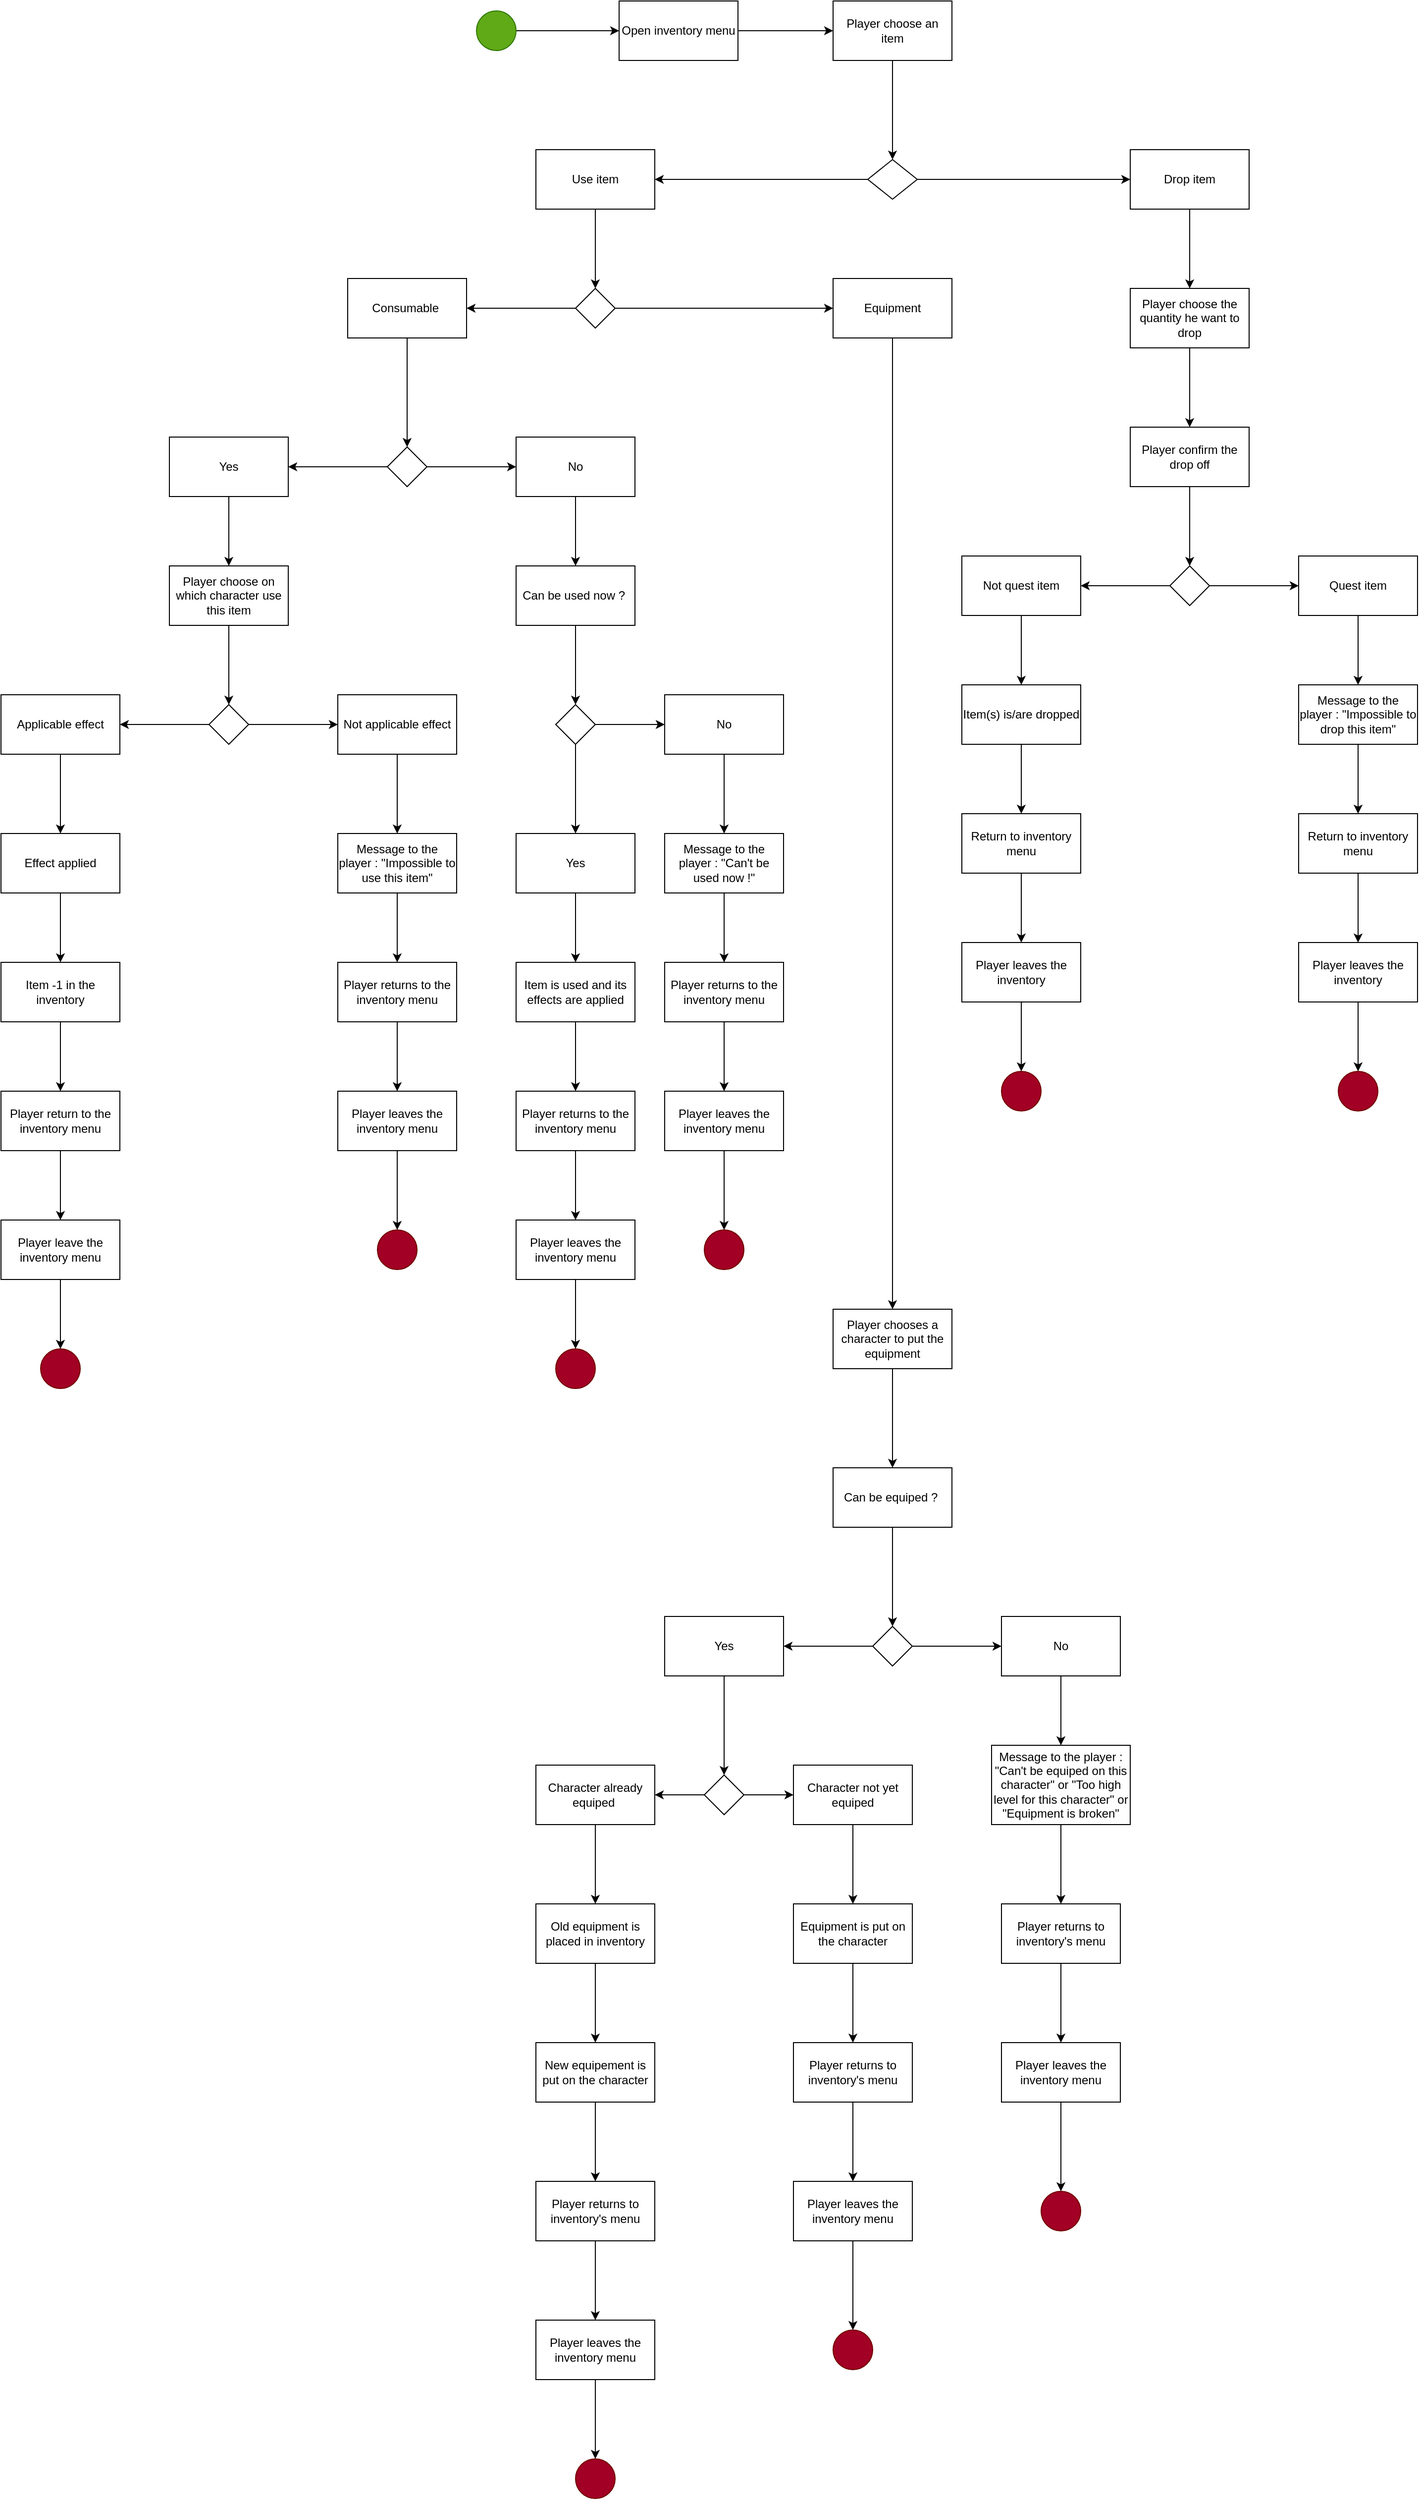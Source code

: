 <mxfile version="24.4.0" type="device">
  <diagram name="Page-1" id="Le-7hmy1Ew3NAyVbbB7i">
    <mxGraphModel dx="2467" dy="1243" grid="1" gridSize="10" guides="1" tooltips="1" connect="1" arrows="1" fold="1" page="1" pageScale="1" pageWidth="827" pageHeight="1169" background="none" math="0" shadow="0">
      <root>
        <mxCell id="0" />
        <mxCell id="1" parent="0" />
        <mxCell id="8of3jTmKd9aJBvxHWU70-2" style="edgeStyle=orthogonalEdgeStyle;rounded=0;orthogonalLoop=1;jettySize=auto;html=1;" edge="1" parent="1" source="8of3jTmKd9aJBvxHWU70-1" target="8of3jTmKd9aJBvxHWU70-3">
          <mxGeometry relative="1" as="geometry">
            <mxPoint x="310" y="70" as="targetPoint" />
          </mxGeometry>
        </mxCell>
        <mxCell id="8of3jTmKd9aJBvxHWU70-1" value="" style="ellipse;whiteSpace=wrap;html=1;aspect=fixed;fillColor=#60a917;fontColor=#ffffff;strokeColor=#2D7600;" vertex="1" parent="1">
          <mxGeometry x="150" y="50" width="40" height="40" as="geometry" />
        </mxCell>
        <mxCell id="8of3jTmKd9aJBvxHWU70-4" style="edgeStyle=orthogonalEdgeStyle;rounded=0;orthogonalLoop=1;jettySize=auto;html=1;" edge="1" parent="1" source="8of3jTmKd9aJBvxHWU70-3" target="8of3jTmKd9aJBvxHWU70-5">
          <mxGeometry relative="1" as="geometry">
            <mxPoint x="520" y="70" as="targetPoint" />
          </mxGeometry>
        </mxCell>
        <mxCell id="8of3jTmKd9aJBvxHWU70-3" value="Open inventory menu" style="rounded=0;whiteSpace=wrap;html=1;" vertex="1" parent="1">
          <mxGeometry x="294" y="40" width="120" height="60" as="geometry" />
        </mxCell>
        <mxCell id="8of3jTmKd9aJBvxHWU70-6" style="edgeStyle=orthogonalEdgeStyle;rounded=0;orthogonalLoop=1;jettySize=auto;html=1;" edge="1" parent="1" source="8of3jTmKd9aJBvxHWU70-5" target="8of3jTmKd9aJBvxHWU70-7">
          <mxGeometry relative="1" as="geometry">
            <mxPoint x="570" y="200" as="targetPoint" />
          </mxGeometry>
        </mxCell>
        <mxCell id="8of3jTmKd9aJBvxHWU70-5" value="Player choose an item" style="rounded=0;whiteSpace=wrap;html=1;" vertex="1" parent="1">
          <mxGeometry x="510" y="40" width="120" height="60" as="geometry" />
        </mxCell>
        <mxCell id="8of3jTmKd9aJBvxHWU70-8" style="edgeStyle=orthogonalEdgeStyle;rounded=0;orthogonalLoop=1;jettySize=auto;html=1;" edge="1" parent="1" source="8of3jTmKd9aJBvxHWU70-7" target="8of3jTmKd9aJBvxHWU70-9">
          <mxGeometry relative="1" as="geometry">
            <mxPoint x="460" y="220" as="targetPoint" />
          </mxGeometry>
        </mxCell>
        <mxCell id="8of3jTmKd9aJBvxHWU70-10" style="edgeStyle=orthogonalEdgeStyle;rounded=0;orthogonalLoop=1;jettySize=auto;html=1;" edge="1" parent="1" source="8of3jTmKd9aJBvxHWU70-7" target="8of3jTmKd9aJBvxHWU70-11">
          <mxGeometry relative="1" as="geometry">
            <mxPoint x="680" y="220" as="targetPoint" />
          </mxGeometry>
        </mxCell>
        <mxCell id="8of3jTmKd9aJBvxHWU70-7" value="" style="rhombus;whiteSpace=wrap;html=1;" vertex="1" parent="1">
          <mxGeometry x="545" y="200" width="50" height="40" as="geometry" />
        </mxCell>
        <mxCell id="8of3jTmKd9aJBvxHWU70-42" style="edgeStyle=orthogonalEdgeStyle;rounded=0;orthogonalLoop=1;jettySize=auto;html=1;" edge="1" parent="1" source="8of3jTmKd9aJBvxHWU70-9">
          <mxGeometry relative="1" as="geometry">
            <mxPoint x="270" y="330" as="targetPoint" />
          </mxGeometry>
        </mxCell>
        <mxCell id="8of3jTmKd9aJBvxHWU70-9" value="Use item" style="rounded=0;whiteSpace=wrap;html=1;" vertex="1" parent="1">
          <mxGeometry x="210" y="190" width="120" height="60" as="geometry" />
        </mxCell>
        <mxCell id="8of3jTmKd9aJBvxHWU70-13" style="edgeStyle=orthogonalEdgeStyle;rounded=0;orthogonalLoop=1;jettySize=auto;html=1;" edge="1" parent="1" source="8of3jTmKd9aJBvxHWU70-11" target="8of3jTmKd9aJBvxHWU70-14">
          <mxGeometry relative="1" as="geometry">
            <mxPoint x="870" y="360" as="targetPoint" />
          </mxGeometry>
        </mxCell>
        <mxCell id="8of3jTmKd9aJBvxHWU70-11" value="Drop item" style="rounded=0;whiteSpace=wrap;html=1;" vertex="1" parent="1">
          <mxGeometry x="810" y="190" width="120" height="60" as="geometry" />
        </mxCell>
        <mxCell id="8of3jTmKd9aJBvxHWU70-15" style="edgeStyle=orthogonalEdgeStyle;rounded=0;orthogonalLoop=1;jettySize=auto;html=1;" edge="1" parent="1" source="8of3jTmKd9aJBvxHWU70-14" target="8of3jTmKd9aJBvxHWU70-16">
          <mxGeometry relative="1" as="geometry">
            <mxPoint x="870" y="510" as="targetPoint" />
          </mxGeometry>
        </mxCell>
        <mxCell id="8of3jTmKd9aJBvxHWU70-14" value="Player choose the quantity he want to drop" style="rounded=0;whiteSpace=wrap;html=1;" vertex="1" parent="1">
          <mxGeometry x="810" y="330" width="120" height="60" as="geometry" />
        </mxCell>
        <mxCell id="8of3jTmKd9aJBvxHWU70-17" style="edgeStyle=orthogonalEdgeStyle;rounded=0;orthogonalLoop=1;jettySize=auto;html=1;" edge="1" parent="1" source="8of3jTmKd9aJBvxHWU70-16" target="8of3jTmKd9aJBvxHWU70-18">
          <mxGeometry relative="1" as="geometry">
            <mxPoint x="870" y="640" as="targetPoint" />
          </mxGeometry>
        </mxCell>
        <mxCell id="8of3jTmKd9aJBvxHWU70-16" value="Player confirm the drop off" style="rounded=0;whiteSpace=wrap;html=1;" vertex="1" parent="1">
          <mxGeometry x="810" y="470" width="120" height="60" as="geometry" />
        </mxCell>
        <mxCell id="8of3jTmKd9aJBvxHWU70-19" style="edgeStyle=orthogonalEdgeStyle;rounded=0;orthogonalLoop=1;jettySize=auto;html=1;" edge="1" parent="1" source="8of3jTmKd9aJBvxHWU70-18" target="8of3jTmKd9aJBvxHWU70-20">
          <mxGeometry relative="1" as="geometry">
            <mxPoint x="1040" y="630" as="targetPoint" />
          </mxGeometry>
        </mxCell>
        <mxCell id="8of3jTmKd9aJBvxHWU70-21" style="edgeStyle=orthogonalEdgeStyle;rounded=0;orthogonalLoop=1;jettySize=auto;html=1;" edge="1" parent="1" source="8of3jTmKd9aJBvxHWU70-18" target="8of3jTmKd9aJBvxHWU70-22">
          <mxGeometry relative="1" as="geometry">
            <mxPoint x="740" y="630" as="targetPoint" />
          </mxGeometry>
        </mxCell>
        <mxCell id="8of3jTmKd9aJBvxHWU70-18" value="" style="rhombus;whiteSpace=wrap;html=1;" vertex="1" parent="1">
          <mxGeometry x="850" y="610" width="40" height="40" as="geometry" />
        </mxCell>
        <mxCell id="8of3jTmKd9aJBvxHWU70-23" style="edgeStyle=orthogonalEdgeStyle;rounded=0;orthogonalLoop=1;jettySize=auto;html=1;" edge="1" parent="1" source="8of3jTmKd9aJBvxHWU70-20" target="8of3jTmKd9aJBvxHWU70-24">
          <mxGeometry relative="1" as="geometry">
            <mxPoint x="1040" y="750" as="targetPoint" />
          </mxGeometry>
        </mxCell>
        <mxCell id="8of3jTmKd9aJBvxHWU70-20" value="Quest item" style="rounded=0;whiteSpace=wrap;html=1;" vertex="1" parent="1">
          <mxGeometry x="980" y="600" width="120" height="60" as="geometry" />
        </mxCell>
        <mxCell id="8of3jTmKd9aJBvxHWU70-25" style="edgeStyle=orthogonalEdgeStyle;rounded=0;orthogonalLoop=1;jettySize=auto;html=1;" edge="1" parent="1" source="8of3jTmKd9aJBvxHWU70-22" target="8of3jTmKd9aJBvxHWU70-26">
          <mxGeometry relative="1" as="geometry">
            <mxPoint x="700" y="770" as="targetPoint" />
          </mxGeometry>
        </mxCell>
        <mxCell id="8of3jTmKd9aJBvxHWU70-22" value="Not quest item" style="rounded=0;whiteSpace=wrap;html=1;" vertex="1" parent="1">
          <mxGeometry x="640" y="600" width="120" height="60" as="geometry" />
        </mxCell>
        <mxCell id="8of3jTmKd9aJBvxHWU70-33" style="edgeStyle=orthogonalEdgeStyle;rounded=0;orthogonalLoop=1;jettySize=auto;html=1;" edge="1" parent="1" source="8of3jTmKd9aJBvxHWU70-24">
          <mxGeometry relative="1" as="geometry">
            <mxPoint x="1040" y="860" as="targetPoint" />
          </mxGeometry>
        </mxCell>
        <mxCell id="8of3jTmKd9aJBvxHWU70-24" value="Message to the player : &quot;Impossible to drop this item&quot;" style="rounded=0;whiteSpace=wrap;html=1;" vertex="1" parent="1">
          <mxGeometry x="980" y="730" width="120" height="60" as="geometry" />
        </mxCell>
        <mxCell id="8of3jTmKd9aJBvxHWU70-27" style="edgeStyle=orthogonalEdgeStyle;rounded=0;orthogonalLoop=1;jettySize=auto;html=1;" edge="1" parent="1" source="8of3jTmKd9aJBvxHWU70-26" target="8of3jTmKd9aJBvxHWU70-28">
          <mxGeometry relative="1" as="geometry">
            <mxPoint x="700" y="880" as="targetPoint" />
          </mxGeometry>
        </mxCell>
        <mxCell id="8of3jTmKd9aJBvxHWU70-26" value="Item(s) is/are dropped" style="rounded=0;whiteSpace=wrap;html=1;" vertex="1" parent="1">
          <mxGeometry x="640" y="730" width="120" height="60" as="geometry" />
        </mxCell>
        <mxCell id="8of3jTmKd9aJBvxHWU70-29" style="edgeStyle=orthogonalEdgeStyle;rounded=0;orthogonalLoop=1;jettySize=auto;html=1;" edge="1" parent="1" source="8of3jTmKd9aJBvxHWU70-28" target="8of3jTmKd9aJBvxHWU70-30">
          <mxGeometry relative="1" as="geometry">
            <mxPoint x="700" y="1000" as="targetPoint" />
          </mxGeometry>
        </mxCell>
        <mxCell id="8of3jTmKd9aJBvxHWU70-28" value="Return to inventory menu" style="rounded=0;whiteSpace=wrap;html=1;" vertex="1" parent="1">
          <mxGeometry x="640" y="860" width="120" height="60" as="geometry" />
        </mxCell>
        <mxCell id="8of3jTmKd9aJBvxHWU70-31" style="edgeStyle=orthogonalEdgeStyle;rounded=0;orthogonalLoop=1;jettySize=auto;html=1;" edge="1" parent="1" source="8of3jTmKd9aJBvxHWU70-30" target="8of3jTmKd9aJBvxHWU70-32">
          <mxGeometry relative="1" as="geometry">
            <mxPoint x="700" y="1150" as="targetPoint" />
          </mxGeometry>
        </mxCell>
        <mxCell id="8of3jTmKd9aJBvxHWU70-30" value="Player leaves the inventory" style="rounded=0;whiteSpace=wrap;html=1;" vertex="1" parent="1">
          <mxGeometry x="640" y="990" width="120" height="60" as="geometry" />
        </mxCell>
        <mxCell id="8of3jTmKd9aJBvxHWU70-32" value="" style="ellipse;whiteSpace=wrap;html=1;aspect=fixed;fillColor=#a20025;fontColor=#ffffff;strokeColor=#6F0000;" vertex="1" parent="1">
          <mxGeometry x="680" y="1120" width="40" height="40" as="geometry" />
        </mxCell>
        <mxCell id="8of3jTmKd9aJBvxHWU70-36" style="edgeStyle=orthogonalEdgeStyle;rounded=0;orthogonalLoop=1;jettySize=auto;html=1;" edge="1" parent="1" source="8of3jTmKd9aJBvxHWU70-34">
          <mxGeometry relative="1" as="geometry">
            <mxPoint x="1040" y="990" as="targetPoint" />
          </mxGeometry>
        </mxCell>
        <mxCell id="8of3jTmKd9aJBvxHWU70-34" value="Return to inventory menu" style="rounded=0;whiteSpace=wrap;html=1;" vertex="1" parent="1">
          <mxGeometry x="980" y="860" width="120" height="60" as="geometry" />
        </mxCell>
        <mxCell id="8of3jTmKd9aJBvxHWU70-38" style="edgeStyle=orthogonalEdgeStyle;rounded=0;orthogonalLoop=1;jettySize=auto;html=1;" edge="1" parent="1" source="8of3jTmKd9aJBvxHWU70-37">
          <mxGeometry relative="1" as="geometry">
            <mxPoint x="1040" y="1120" as="targetPoint" />
          </mxGeometry>
        </mxCell>
        <mxCell id="8of3jTmKd9aJBvxHWU70-37" value="Player leaves the inventory" style="rounded=0;whiteSpace=wrap;html=1;" vertex="1" parent="1">
          <mxGeometry x="980" y="990" width="120" height="60" as="geometry" />
        </mxCell>
        <mxCell id="8of3jTmKd9aJBvxHWU70-39" value="" style="ellipse;whiteSpace=wrap;html=1;aspect=fixed;fillColor=#a20025;fontColor=#ffffff;strokeColor=#6F0000;" vertex="1" parent="1">
          <mxGeometry x="1020" y="1120" width="40" height="40" as="geometry" />
        </mxCell>
        <mxCell id="8of3jTmKd9aJBvxHWU70-45" style="edgeStyle=orthogonalEdgeStyle;rounded=0;orthogonalLoop=1;jettySize=auto;html=1;" edge="1" parent="1" source="8of3jTmKd9aJBvxHWU70-44" target="8of3jTmKd9aJBvxHWU70-46">
          <mxGeometry relative="1" as="geometry">
            <mxPoint x="140" y="350" as="targetPoint" />
          </mxGeometry>
        </mxCell>
        <mxCell id="8of3jTmKd9aJBvxHWU70-47" style="edgeStyle=orthogonalEdgeStyle;rounded=0;orthogonalLoop=1;jettySize=auto;html=1;" edge="1" parent="1" source="8of3jTmKd9aJBvxHWU70-44" target="8of3jTmKd9aJBvxHWU70-48">
          <mxGeometry relative="1" as="geometry">
            <mxPoint x="430" y="350" as="targetPoint" />
          </mxGeometry>
        </mxCell>
        <mxCell id="8of3jTmKd9aJBvxHWU70-44" value="" style="rhombus;whiteSpace=wrap;html=1;" vertex="1" parent="1">
          <mxGeometry x="250" y="330" width="40" height="40" as="geometry" />
        </mxCell>
        <mxCell id="8of3jTmKd9aJBvxHWU70-49" style="edgeStyle=orthogonalEdgeStyle;rounded=0;orthogonalLoop=1;jettySize=auto;html=1;" edge="1" parent="1" source="8of3jTmKd9aJBvxHWU70-46" target="8of3jTmKd9aJBvxHWU70-50">
          <mxGeometry relative="1" as="geometry">
            <mxPoint x="80" y="490" as="targetPoint" />
          </mxGeometry>
        </mxCell>
        <mxCell id="8of3jTmKd9aJBvxHWU70-46" value="Consumable&amp;nbsp;" style="rounded=0;whiteSpace=wrap;html=1;" vertex="1" parent="1">
          <mxGeometry x="20" y="320" width="120" height="60" as="geometry" />
        </mxCell>
        <mxCell id="8of3jTmKd9aJBvxHWU70-111" style="edgeStyle=orthogonalEdgeStyle;rounded=0;orthogonalLoop=1;jettySize=auto;html=1;" edge="1" parent="1" source="8of3jTmKd9aJBvxHWU70-48" target="8of3jTmKd9aJBvxHWU70-113">
          <mxGeometry relative="1" as="geometry">
            <mxPoint x="570" y="1380" as="targetPoint" />
          </mxGeometry>
        </mxCell>
        <mxCell id="8of3jTmKd9aJBvxHWU70-48" value="Equipment" style="rounded=0;whiteSpace=wrap;html=1;" vertex="1" parent="1">
          <mxGeometry x="510" y="320" width="120" height="60" as="geometry" />
        </mxCell>
        <mxCell id="8of3jTmKd9aJBvxHWU70-51" style="edgeStyle=orthogonalEdgeStyle;rounded=0;orthogonalLoop=1;jettySize=auto;html=1;" edge="1" parent="1" source="8of3jTmKd9aJBvxHWU70-50" target="8of3jTmKd9aJBvxHWU70-52">
          <mxGeometry relative="1" as="geometry">
            <mxPoint x="-60" y="510" as="targetPoint" />
          </mxGeometry>
        </mxCell>
        <mxCell id="8of3jTmKd9aJBvxHWU70-53" style="edgeStyle=orthogonalEdgeStyle;rounded=0;orthogonalLoop=1;jettySize=auto;html=1;" edge="1" parent="1" source="8of3jTmKd9aJBvxHWU70-50" target="8of3jTmKd9aJBvxHWU70-54">
          <mxGeometry relative="1" as="geometry">
            <mxPoint x="220" y="510" as="targetPoint" />
          </mxGeometry>
        </mxCell>
        <mxCell id="8of3jTmKd9aJBvxHWU70-50" value="" style="rhombus;whiteSpace=wrap;html=1;" vertex="1" parent="1">
          <mxGeometry x="60" y="490" width="40" height="40" as="geometry" />
        </mxCell>
        <mxCell id="8of3jTmKd9aJBvxHWU70-55" style="edgeStyle=orthogonalEdgeStyle;rounded=0;orthogonalLoop=1;jettySize=auto;html=1;" edge="1" parent="1" source="8of3jTmKd9aJBvxHWU70-52" target="8of3jTmKd9aJBvxHWU70-56">
          <mxGeometry relative="1" as="geometry">
            <mxPoint x="-100" y="630" as="targetPoint" />
          </mxGeometry>
        </mxCell>
        <mxCell id="8of3jTmKd9aJBvxHWU70-52" value="Yes" style="rounded=0;whiteSpace=wrap;html=1;" vertex="1" parent="1">
          <mxGeometry x="-160" y="480" width="120" height="60" as="geometry" />
        </mxCell>
        <mxCell id="8of3jTmKd9aJBvxHWU70-83" style="edgeStyle=orthogonalEdgeStyle;rounded=0;orthogonalLoop=1;jettySize=auto;html=1;entryX=0.5;entryY=0;entryDx=0;entryDy=0;" edge="1" parent="1" source="8of3jTmKd9aJBvxHWU70-54" target="8of3jTmKd9aJBvxHWU70-88">
          <mxGeometry relative="1" as="geometry">
            <mxPoint x="250" y="610" as="targetPoint" />
          </mxGeometry>
        </mxCell>
        <mxCell id="8of3jTmKd9aJBvxHWU70-54" value="No" style="rounded=0;whiteSpace=wrap;html=1;" vertex="1" parent="1">
          <mxGeometry x="190" y="480" width="120" height="60" as="geometry" />
        </mxCell>
        <mxCell id="8of3jTmKd9aJBvxHWU70-57" style="edgeStyle=orthogonalEdgeStyle;rounded=0;orthogonalLoop=1;jettySize=auto;html=1;" edge="1" parent="1" source="8of3jTmKd9aJBvxHWU70-56" target="8of3jTmKd9aJBvxHWU70-58">
          <mxGeometry relative="1" as="geometry">
            <mxPoint x="-100" y="750" as="targetPoint" />
          </mxGeometry>
        </mxCell>
        <mxCell id="8of3jTmKd9aJBvxHWU70-56" value="Player choose on which character use this item" style="rounded=0;whiteSpace=wrap;html=1;" vertex="1" parent="1">
          <mxGeometry x="-160" y="610" width="120" height="60" as="geometry" />
        </mxCell>
        <mxCell id="8of3jTmKd9aJBvxHWU70-59" style="edgeStyle=orthogonalEdgeStyle;rounded=0;orthogonalLoop=1;jettySize=auto;html=1;" edge="1" parent="1" source="8of3jTmKd9aJBvxHWU70-58" target="8of3jTmKd9aJBvxHWU70-60">
          <mxGeometry relative="1" as="geometry">
            <mxPoint x="-200" y="770" as="targetPoint" />
          </mxGeometry>
        </mxCell>
        <mxCell id="8of3jTmKd9aJBvxHWU70-61" style="edgeStyle=orthogonalEdgeStyle;rounded=0;orthogonalLoop=1;jettySize=auto;html=1;" edge="1" parent="1" source="8of3jTmKd9aJBvxHWU70-58" target="8of3jTmKd9aJBvxHWU70-62">
          <mxGeometry relative="1" as="geometry">
            <mxPoint x="30" y="770" as="targetPoint" />
          </mxGeometry>
        </mxCell>
        <mxCell id="8of3jTmKd9aJBvxHWU70-58" value="" style="rhombus;whiteSpace=wrap;html=1;" vertex="1" parent="1">
          <mxGeometry x="-120" y="750" width="40" height="40" as="geometry" />
        </mxCell>
        <mxCell id="8of3jTmKd9aJBvxHWU70-63" style="edgeStyle=orthogonalEdgeStyle;rounded=0;orthogonalLoop=1;jettySize=auto;html=1;" edge="1" parent="1" source="8of3jTmKd9aJBvxHWU70-60" target="8of3jTmKd9aJBvxHWU70-64">
          <mxGeometry relative="1" as="geometry">
            <mxPoint x="-270" y="910" as="targetPoint" />
          </mxGeometry>
        </mxCell>
        <mxCell id="8of3jTmKd9aJBvxHWU70-60" value="Applicable effect" style="rounded=0;whiteSpace=wrap;html=1;" vertex="1" parent="1">
          <mxGeometry x="-330" y="740" width="120" height="60" as="geometry" />
        </mxCell>
        <mxCell id="8of3jTmKd9aJBvxHWU70-73" style="edgeStyle=orthogonalEdgeStyle;rounded=0;orthogonalLoop=1;jettySize=auto;html=1;" edge="1" parent="1" source="8of3jTmKd9aJBvxHWU70-62" target="8of3jTmKd9aJBvxHWU70-74">
          <mxGeometry relative="1" as="geometry">
            <mxPoint x="70" y="900" as="targetPoint" />
          </mxGeometry>
        </mxCell>
        <mxCell id="8of3jTmKd9aJBvxHWU70-62" value="Not applicable effect" style="rounded=0;whiteSpace=wrap;html=1;" vertex="1" parent="1">
          <mxGeometry x="10" y="740" width="120" height="60" as="geometry" />
        </mxCell>
        <mxCell id="8of3jTmKd9aJBvxHWU70-65" style="edgeStyle=orthogonalEdgeStyle;rounded=0;orthogonalLoop=1;jettySize=auto;html=1;" edge="1" parent="1" source="8of3jTmKd9aJBvxHWU70-64" target="8of3jTmKd9aJBvxHWU70-66">
          <mxGeometry relative="1" as="geometry">
            <mxPoint x="-270" y="1040" as="targetPoint" />
          </mxGeometry>
        </mxCell>
        <mxCell id="8of3jTmKd9aJBvxHWU70-64" value="Effect applied" style="rounded=0;whiteSpace=wrap;html=1;" vertex="1" parent="1">
          <mxGeometry x="-330" y="880" width="120" height="60" as="geometry" />
        </mxCell>
        <mxCell id="8of3jTmKd9aJBvxHWU70-67" style="edgeStyle=orthogonalEdgeStyle;rounded=0;orthogonalLoop=1;jettySize=auto;html=1;" edge="1" parent="1" source="8of3jTmKd9aJBvxHWU70-66" target="8of3jTmKd9aJBvxHWU70-68">
          <mxGeometry relative="1" as="geometry">
            <mxPoint x="-270" y="1170" as="targetPoint" />
          </mxGeometry>
        </mxCell>
        <mxCell id="8of3jTmKd9aJBvxHWU70-66" value="Item -1 in the inventory" style="rounded=0;whiteSpace=wrap;html=1;" vertex="1" parent="1">
          <mxGeometry x="-330" y="1010" width="120" height="60" as="geometry" />
        </mxCell>
        <mxCell id="8of3jTmKd9aJBvxHWU70-69" style="edgeStyle=orthogonalEdgeStyle;rounded=0;orthogonalLoop=1;jettySize=auto;html=1;" edge="1" parent="1" source="8of3jTmKd9aJBvxHWU70-68" target="8of3jTmKd9aJBvxHWU70-70">
          <mxGeometry relative="1" as="geometry">
            <mxPoint x="-270" y="1290" as="targetPoint" />
          </mxGeometry>
        </mxCell>
        <mxCell id="8of3jTmKd9aJBvxHWU70-68" value="Player return to the inventory menu" style="rounded=0;whiteSpace=wrap;html=1;" vertex="1" parent="1">
          <mxGeometry x="-330" y="1140" width="120" height="60" as="geometry" />
        </mxCell>
        <mxCell id="8of3jTmKd9aJBvxHWU70-71" style="edgeStyle=orthogonalEdgeStyle;rounded=0;orthogonalLoop=1;jettySize=auto;html=1;" edge="1" parent="1" source="8of3jTmKd9aJBvxHWU70-70" target="8of3jTmKd9aJBvxHWU70-72">
          <mxGeometry relative="1" as="geometry">
            <mxPoint x="-270" y="1420" as="targetPoint" />
          </mxGeometry>
        </mxCell>
        <mxCell id="8of3jTmKd9aJBvxHWU70-70" value="Player leave the inventory menu" style="rounded=0;whiteSpace=wrap;html=1;" vertex="1" parent="1">
          <mxGeometry x="-330" y="1270" width="120" height="60" as="geometry" />
        </mxCell>
        <mxCell id="8of3jTmKd9aJBvxHWU70-72" value="" style="ellipse;whiteSpace=wrap;html=1;aspect=fixed;fillColor=#a20025;fontColor=#ffffff;strokeColor=#6F0000;" vertex="1" parent="1">
          <mxGeometry x="-290" y="1400" width="40" height="40" as="geometry" />
        </mxCell>
        <mxCell id="8of3jTmKd9aJBvxHWU70-75" style="edgeStyle=orthogonalEdgeStyle;rounded=0;orthogonalLoop=1;jettySize=auto;html=1;" edge="1" parent="1" source="8of3jTmKd9aJBvxHWU70-74" target="8of3jTmKd9aJBvxHWU70-76">
          <mxGeometry relative="1" as="geometry">
            <mxPoint x="70" y="1050" as="targetPoint" />
          </mxGeometry>
        </mxCell>
        <mxCell id="8of3jTmKd9aJBvxHWU70-74" value="Message to the player : &quot;Impossible to use this item&quot;" style="rounded=0;whiteSpace=wrap;html=1;" vertex="1" parent="1">
          <mxGeometry x="10" y="880" width="120" height="60" as="geometry" />
        </mxCell>
        <mxCell id="8of3jTmKd9aJBvxHWU70-77" style="edgeStyle=orthogonalEdgeStyle;rounded=0;orthogonalLoop=1;jettySize=auto;html=1;" edge="1" parent="1" source="8of3jTmKd9aJBvxHWU70-76">
          <mxGeometry relative="1" as="geometry">
            <mxPoint x="70" y="1140" as="targetPoint" />
          </mxGeometry>
        </mxCell>
        <mxCell id="8of3jTmKd9aJBvxHWU70-76" value="Player returns to the inventory menu" style="rounded=0;whiteSpace=wrap;html=1;" vertex="1" parent="1">
          <mxGeometry x="10" y="1010" width="120" height="60" as="geometry" />
        </mxCell>
        <mxCell id="8of3jTmKd9aJBvxHWU70-81" style="edgeStyle=orthogonalEdgeStyle;rounded=0;orthogonalLoop=1;jettySize=auto;html=1;" edge="1" parent="1" source="8of3jTmKd9aJBvxHWU70-80" target="8of3jTmKd9aJBvxHWU70-82">
          <mxGeometry relative="1" as="geometry">
            <mxPoint x="70" y="1410" as="targetPoint" />
          </mxGeometry>
        </mxCell>
        <mxCell id="8of3jTmKd9aJBvxHWU70-80" value="Player leaves the inventory menu" style="rounded=0;whiteSpace=wrap;html=1;" vertex="1" parent="1">
          <mxGeometry x="10" y="1140" width="120" height="60" as="geometry" />
        </mxCell>
        <mxCell id="8of3jTmKd9aJBvxHWU70-82" value="" style="ellipse;whiteSpace=wrap;html=1;aspect=fixed;fillColor=#a20025;fontColor=#ffffff;strokeColor=#6F0000;" vertex="1" parent="1">
          <mxGeometry x="50" y="1280" width="40" height="40" as="geometry" />
        </mxCell>
        <mxCell id="8of3jTmKd9aJBvxHWU70-89" style="edgeStyle=orthogonalEdgeStyle;rounded=0;orthogonalLoop=1;jettySize=auto;html=1;" edge="1" parent="1" source="8of3jTmKd9aJBvxHWU70-88" target="8of3jTmKd9aJBvxHWU70-90">
          <mxGeometry relative="1" as="geometry">
            <mxPoint x="250" y="760" as="targetPoint" />
          </mxGeometry>
        </mxCell>
        <mxCell id="8of3jTmKd9aJBvxHWU70-88" value="Can be used now ?&amp;nbsp;" style="rounded=0;whiteSpace=wrap;html=1;" vertex="1" parent="1">
          <mxGeometry x="190" y="610" width="120" height="60" as="geometry" />
        </mxCell>
        <mxCell id="8of3jTmKd9aJBvxHWU70-91" style="edgeStyle=orthogonalEdgeStyle;rounded=0;orthogonalLoop=1;jettySize=auto;html=1;" edge="1" parent="1" source="8of3jTmKd9aJBvxHWU70-90" target="8of3jTmKd9aJBvxHWU70-92">
          <mxGeometry relative="1" as="geometry">
            <mxPoint x="250" y="880" as="targetPoint" />
          </mxGeometry>
        </mxCell>
        <mxCell id="8of3jTmKd9aJBvxHWU70-93" style="edgeStyle=orthogonalEdgeStyle;rounded=0;orthogonalLoop=1;jettySize=auto;html=1;" edge="1" parent="1" source="8of3jTmKd9aJBvxHWU70-90" target="8of3jTmKd9aJBvxHWU70-94">
          <mxGeometry relative="1" as="geometry">
            <mxPoint x="350" y="770" as="targetPoint" />
          </mxGeometry>
        </mxCell>
        <mxCell id="8of3jTmKd9aJBvxHWU70-90" value="" style="rhombus;whiteSpace=wrap;html=1;" vertex="1" parent="1">
          <mxGeometry x="230" y="750" width="40" height="40" as="geometry" />
        </mxCell>
        <mxCell id="8of3jTmKd9aJBvxHWU70-97" style="edgeStyle=orthogonalEdgeStyle;rounded=0;orthogonalLoop=1;jettySize=auto;html=1;" edge="1" parent="1" source="8of3jTmKd9aJBvxHWU70-92" target="8of3jTmKd9aJBvxHWU70-98">
          <mxGeometry relative="1" as="geometry">
            <mxPoint x="250" y="1030" as="targetPoint" />
          </mxGeometry>
        </mxCell>
        <mxCell id="8of3jTmKd9aJBvxHWU70-92" value="Yes" style="rounded=0;whiteSpace=wrap;html=1;" vertex="1" parent="1">
          <mxGeometry x="190" y="880" width="120" height="60" as="geometry" />
        </mxCell>
        <mxCell id="8of3jTmKd9aJBvxHWU70-95" style="edgeStyle=orthogonalEdgeStyle;rounded=0;orthogonalLoop=1;jettySize=auto;html=1;" edge="1" parent="1" source="8of3jTmKd9aJBvxHWU70-94" target="8of3jTmKd9aJBvxHWU70-96">
          <mxGeometry relative="1" as="geometry">
            <mxPoint x="400" y="880" as="targetPoint" />
          </mxGeometry>
        </mxCell>
        <mxCell id="8of3jTmKd9aJBvxHWU70-94" value="No" style="rounded=0;whiteSpace=wrap;html=1;" vertex="1" parent="1">
          <mxGeometry x="340" y="740" width="120" height="60" as="geometry" />
        </mxCell>
        <mxCell id="8of3jTmKd9aJBvxHWU70-101" style="edgeStyle=orthogonalEdgeStyle;rounded=0;orthogonalLoop=1;jettySize=auto;html=1;" edge="1" parent="1" source="8of3jTmKd9aJBvxHWU70-96" target="8of3jTmKd9aJBvxHWU70-102">
          <mxGeometry relative="1" as="geometry">
            <mxPoint x="400" y="1020" as="targetPoint" />
          </mxGeometry>
        </mxCell>
        <mxCell id="8of3jTmKd9aJBvxHWU70-96" value="Message to the player : &quot;Can&#39;t be used now !&quot;" style="rounded=0;whiteSpace=wrap;html=1;" vertex="1" parent="1">
          <mxGeometry x="340" y="880" width="120" height="60" as="geometry" />
        </mxCell>
        <mxCell id="8of3jTmKd9aJBvxHWU70-99" style="edgeStyle=orthogonalEdgeStyle;rounded=0;orthogonalLoop=1;jettySize=auto;html=1;" edge="1" parent="1" source="8of3jTmKd9aJBvxHWU70-98" target="8of3jTmKd9aJBvxHWU70-100">
          <mxGeometry relative="1" as="geometry">
            <mxPoint x="250" y="1160" as="targetPoint" />
          </mxGeometry>
        </mxCell>
        <mxCell id="8of3jTmKd9aJBvxHWU70-98" value="Item is used and its effects are applied" style="rounded=0;whiteSpace=wrap;html=1;" vertex="1" parent="1">
          <mxGeometry x="190" y="1010" width="120" height="60" as="geometry" />
        </mxCell>
        <mxCell id="8of3jTmKd9aJBvxHWU70-105" style="edgeStyle=orthogonalEdgeStyle;rounded=0;orthogonalLoop=1;jettySize=auto;html=1;" edge="1" parent="1" source="8of3jTmKd9aJBvxHWU70-100" target="8of3jTmKd9aJBvxHWU70-106">
          <mxGeometry relative="1" as="geometry">
            <mxPoint x="250" y="1300" as="targetPoint" />
          </mxGeometry>
        </mxCell>
        <mxCell id="8of3jTmKd9aJBvxHWU70-100" value="Player returns to the inventory menu" style="rounded=0;whiteSpace=wrap;html=1;" vertex="1" parent="1">
          <mxGeometry x="190" y="1140" width="120" height="60" as="geometry" />
        </mxCell>
        <mxCell id="8of3jTmKd9aJBvxHWU70-103" style="edgeStyle=orthogonalEdgeStyle;rounded=0;orthogonalLoop=1;jettySize=auto;html=1;" edge="1" parent="1" source="8of3jTmKd9aJBvxHWU70-102" target="8of3jTmKd9aJBvxHWU70-104">
          <mxGeometry relative="1" as="geometry">
            <mxPoint x="400" y="1160" as="targetPoint" />
          </mxGeometry>
        </mxCell>
        <mxCell id="8of3jTmKd9aJBvxHWU70-102" value="Player returns to the inventory menu" style="rounded=0;whiteSpace=wrap;html=1;" vertex="1" parent="1">
          <mxGeometry x="340" y="1010" width="120" height="60" as="geometry" />
        </mxCell>
        <mxCell id="8of3jTmKd9aJBvxHWU70-107" style="edgeStyle=orthogonalEdgeStyle;rounded=0;orthogonalLoop=1;jettySize=auto;html=1;" edge="1" parent="1" source="8of3jTmKd9aJBvxHWU70-104" target="8of3jTmKd9aJBvxHWU70-108">
          <mxGeometry relative="1" as="geometry">
            <mxPoint x="400" y="1310" as="targetPoint" />
          </mxGeometry>
        </mxCell>
        <mxCell id="8of3jTmKd9aJBvxHWU70-104" value="Player leaves the inventory menu" style="rounded=0;whiteSpace=wrap;html=1;" vertex="1" parent="1">
          <mxGeometry x="340" y="1140" width="120" height="60" as="geometry" />
        </mxCell>
        <mxCell id="8of3jTmKd9aJBvxHWU70-109" style="edgeStyle=orthogonalEdgeStyle;rounded=0;orthogonalLoop=1;jettySize=auto;html=1;" edge="1" parent="1" source="8of3jTmKd9aJBvxHWU70-106" target="8of3jTmKd9aJBvxHWU70-110">
          <mxGeometry relative="1" as="geometry">
            <mxPoint x="250" y="1400" as="targetPoint" />
          </mxGeometry>
        </mxCell>
        <mxCell id="8of3jTmKd9aJBvxHWU70-106" value="Player leaves the inventory menu" style="rounded=0;whiteSpace=wrap;html=1;" vertex="1" parent="1">
          <mxGeometry x="190" y="1270" width="120" height="60" as="geometry" />
        </mxCell>
        <mxCell id="8of3jTmKd9aJBvxHWU70-108" value="" style="ellipse;whiteSpace=wrap;html=1;aspect=fixed;fillColor=#a20025;fontColor=#ffffff;strokeColor=#6F0000;" vertex="1" parent="1">
          <mxGeometry x="380" y="1280" width="40" height="40" as="geometry" />
        </mxCell>
        <mxCell id="8of3jTmKd9aJBvxHWU70-110" value="" style="ellipse;whiteSpace=wrap;html=1;aspect=fixed;fillColor=#a20025;fontColor=#ffffff;strokeColor=#6F0000;" vertex="1" parent="1">
          <mxGeometry x="230" y="1400" width="40" height="40" as="geometry" />
        </mxCell>
        <mxCell id="8of3jTmKd9aJBvxHWU70-114" style="edgeStyle=orthogonalEdgeStyle;rounded=0;orthogonalLoop=1;jettySize=auto;html=1;" edge="1" parent="1" source="8of3jTmKd9aJBvxHWU70-113" target="8of3jTmKd9aJBvxHWU70-115">
          <mxGeometry relative="1" as="geometry">
            <mxPoint x="570" y="1510" as="targetPoint" />
          </mxGeometry>
        </mxCell>
        <mxCell id="8of3jTmKd9aJBvxHWU70-113" value="Player chooses a character to put the equipment" style="rounded=0;whiteSpace=wrap;html=1;" vertex="1" parent="1">
          <mxGeometry x="510" y="1360" width="120" height="60" as="geometry" />
        </mxCell>
        <mxCell id="8of3jTmKd9aJBvxHWU70-117" style="edgeStyle=orthogonalEdgeStyle;rounded=0;orthogonalLoop=1;jettySize=auto;html=1;" edge="1" parent="1" source="8of3jTmKd9aJBvxHWU70-115" target="8of3jTmKd9aJBvxHWU70-118">
          <mxGeometry relative="1" as="geometry">
            <mxPoint x="570" y="1680" as="targetPoint" />
          </mxGeometry>
        </mxCell>
        <mxCell id="8of3jTmKd9aJBvxHWU70-115" value="Can be equiped ?&amp;nbsp;" style="rounded=0;whiteSpace=wrap;html=1;" vertex="1" parent="1">
          <mxGeometry x="510" y="1520" width="120" height="60" as="geometry" />
        </mxCell>
        <mxCell id="8of3jTmKd9aJBvxHWU70-119" style="edgeStyle=orthogonalEdgeStyle;rounded=0;orthogonalLoop=1;jettySize=auto;html=1;" edge="1" parent="1" source="8of3jTmKd9aJBvxHWU70-118" target="8of3jTmKd9aJBvxHWU70-120">
          <mxGeometry relative="1" as="geometry">
            <mxPoint x="440" y="1700" as="targetPoint" />
          </mxGeometry>
        </mxCell>
        <mxCell id="8of3jTmKd9aJBvxHWU70-121" style="edgeStyle=orthogonalEdgeStyle;rounded=0;orthogonalLoop=1;jettySize=auto;html=1;" edge="1" parent="1" source="8of3jTmKd9aJBvxHWU70-118" target="8of3jTmKd9aJBvxHWU70-122">
          <mxGeometry relative="1" as="geometry">
            <mxPoint x="700" y="1700" as="targetPoint" />
          </mxGeometry>
        </mxCell>
        <mxCell id="8of3jTmKd9aJBvxHWU70-118" value="" style="rhombus;whiteSpace=wrap;html=1;" vertex="1" parent="1">
          <mxGeometry x="550" y="1680" width="40" height="40" as="geometry" />
        </mxCell>
        <mxCell id="8of3jTmKd9aJBvxHWU70-123" style="edgeStyle=orthogonalEdgeStyle;rounded=0;orthogonalLoop=1;jettySize=auto;html=1;" edge="1" parent="1" source="8of3jTmKd9aJBvxHWU70-120" target="8of3jTmKd9aJBvxHWU70-124">
          <mxGeometry relative="1" as="geometry">
            <mxPoint x="400" y="1830" as="targetPoint" />
          </mxGeometry>
        </mxCell>
        <mxCell id="8of3jTmKd9aJBvxHWU70-120" value="Yes" style="rounded=0;whiteSpace=wrap;html=1;" vertex="1" parent="1">
          <mxGeometry x="340" y="1670" width="120" height="60" as="geometry" />
        </mxCell>
        <mxCell id="8of3jTmKd9aJBvxHWU70-148" style="edgeStyle=orthogonalEdgeStyle;rounded=0;orthogonalLoop=1;jettySize=auto;html=1;" edge="1" parent="1" source="8of3jTmKd9aJBvxHWU70-122" target="8of3jTmKd9aJBvxHWU70-149">
          <mxGeometry relative="1" as="geometry">
            <mxPoint x="740" y="1850" as="targetPoint" />
          </mxGeometry>
        </mxCell>
        <mxCell id="8of3jTmKd9aJBvxHWU70-122" value="No" style="rounded=0;whiteSpace=wrap;html=1;" vertex="1" parent="1">
          <mxGeometry x="680" y="1670" width="120" height="60" as="geometry" />
        </mxCell>
        <mxCell id="8of3jTmKd9aJBvxHWU70-125" style="edgeStyle=orthogonalEdgeStyle;rounded=0;orthogonalLoop=1;jettySize=auto;html=1;" edge="1" parent="1" source="8of3jTmKd9aJBvxHWU70-124" target="8of3jTmKd9aJBvxHWU70-126">
          <mxGeometry relative="1" as="geometry">
            <mxPoint x="270" y="1850" as="targetPoint" />
          </mxGeometry>
        </mxCell>
        <mxCell id="8of3jTmKd9aJBvxHWU70-127" style="edgeStyle=orthogonalEdgeStyle;rounded=0;orthogonalLoop=1;jettySize=auto;html=1;" edge="1" parent="1" source="8of3jTmKd9aJBvxHWU70-124" target="8of3jTmKd9aJBvxHWU70-128">
          <mxGeometry relative="1" as="geometry">
            <mxPoint x="490" y="1850" as="targetPoint" />
          </mxGeometry>
        </mxCell>
        <mxCell id="8of3jTmKd9aJBvxHWU70-124" value="" style="rhombus;whiteSpace=wrap;html=1;" vertex="1" parent="1">
          <mxGeometry x="380" y="1830" width="40" height="40" as="geometry" />
        </mxCell>
        <mxCell id="8of3jTmKd9aJBvxHWU70-129" style="edgeStyle=orthogonalEdgeStyle;rounded=0;orthogonalLoop=1;jettySize=auto;html=1;" edge="1" parent="1" source="8of3jTmKd9aJBvxHWU70-126" target="8of3jTmKd9aJBvxHWU70-130">
          <mxGeometry relative="1" as="geometry">
            <mxPoint x="270" y="1960" as="targetPoint" />
          </mxGeometry>
        </mxCell>
        <mxCell id="8of3jTmKd9aJBvxHWU70-126" value="Character already equiped&amp;nbsp;" style="rounded=0;whiteSpace=wrap;html=1;" vertex="1" parent="1">
          <mxGeometry x="210" y="1820" width="120" height="60" as="geometry" />
        </mxCell>
        <mxCell id="8of3jTmKd9aJBvxHWU70-133" style="edgeStyle=orthogonalEdgeStyle;rounded=0;orthogonalLoop=1;jettySize=auto;html=1;" edge="1" parent="1" source="8of3jTmKd9aJBvxHWU70-128" target="8of3jTmKd9aJBvxHWU70-134">
          <mxGeometry relative="1" as="geometry">
            <mxPoint x="530" y="1990" as="targetPoint" />
          </mxGeometry>
        </mxCell>
        <mxCell id="8of3jTmKd9aJBvxHWU70-128" value="Character not yet equiped" style="rounded=0;whiteSpace=wrap;html=1;" vertex="1" parent="1">
          <mxGeometry x="470" y="1820" width="120" height="60" as="geometry" />
        </mxCell>
        <mxCell id="8of3jTmKd9aJBvxHWU70-131" style="edgeStyle=orthogonalEdgeStyle;rounded=0;orthogonalLoop=1;jettySize=auto;html=1;" edge="1" parent="1" source="8of3jTmKd9aJBvxHWU70-130" target="8of3jTmKd9aJBvxHWU70-132">
          <mxGeometry relative="1" as="geometry">
            <mxPoint x="270" y="2100" as="targetPoint" />
          </mxGeometry>
        </mxCell>
        <mxCell id="8of3jTmKd9aJBvxHWU70-130" value="Old equipment is placed in inventory" style="rounded=0;whiteSpace=wrap;html=1;" vertex="1" parent="1">
          <mxGeometry x="210" y="1960" width="120" height="60" as="geometry" />
        </mxCell>
        <mxCell id="8of3jTmKd9aJBvxHWU70-135" style="edgeStyle=orthogonalEdgeStyle;rounded=0;orthogonalLoop=1;jettySize=auto;html=1;" edge="1" parent="1" source="8of3jTmKd9aJBvxHWU70-132" target="8of3jTmKd9aJBvxHWU70-136">
          <mxGeometry relative="1" as="geometry">
            <mxPoint x="270" y="2240" as="targetPoint" />
          </mxGeometry>
        </mxCell>
        <mxCell id="8of3jTmKd9aJBvxHWU70-132" value="New equipement is put on the character" style="rounded=0;whiteSpace=wrap;html=1;" vertex="1" parent="1">
          <mxGeometry x="210" y="2100" width="120" height="60" as="geometry" />
        </mxCell>
        <mxCell id="8of3jTmKd9aJBvxHWU70-141" style="edgeStyle=orthogonalEdgeStyle;rounded=0;orthogonalLoop=1;jettySize=auto;html=1;" edge="1" parent="1" source="8of3jTmKd9aJBvxHWU70-134" target="8of3jTmKd9aJBvxHWU70-142">
          <mxGeometry relative="1" as="geometry">
            <mxPoint x="530" y="2130" as="targetPoint" />
          </mxGeometry>
        </mxCell>
        <mxCell id="8of3jTmKd9aJBvxHWU70-134" value="Equipment is put on the character" style="rounded=0;whiteSpace=wrap;html=1;" vertex="1" parent="1">
          <mxGeometry x="470" y="1960" width="120" height="60" as="geometry" />
        </mxCell>
        <mxCell id="8of3jTmKd9aJBvxHWU70-137" style="edgeStyle=orthogonalEdgeStyle;rounded=0;orthogonalLoop=1;jettySize=auto;html=1;" edge="1" parent="1" source="8of3jTmKd9aJBvxHWU70-136" target="8of3jTmKd9aJBvxHWU70-138">
          <mxGeometry relative="1" as="geometry">
            <mxPoint x="270" y="2370" as="targetPoint" />
          </mxGeometry>
        </mxCell>
        <mxCell id="8of3jTmKd9aJBvxHWU70-136" value="Player returns to inventory&#39;s menu" style="rounded=0;whiteSpace=wrap;html=1;" vertex="1" parent="1">
          <mxGeometry x="210" y="2240" width="120" height="60" as="geometry" />
        </mxCell>
        <mxCell id="8of3jTmKd9aJBvxHWU70-139" style="edgeStyle=orthogonalEdgeStyle;rounded=0;orthogonalLoop=1;jettySize=auto;html=1;" edge="1" parent="1" source="8of3jTmKd9aJBvxHWU70-138" target="8of3jTmKd9aJBvxHWU70-140">
          <mxGeometry relative="1" as="geometry">
            <mxPoint x="270" y="2540" as="targetPoint" />
          </mxGeometry>
        </mxCell>
        <mxCell id="8of3jTmKd9aJBvxHWU70-138" value="Player leaves the inventory menu" style="rounded=0;whiteSpace=wrap;html=1;" vertex="1" parent="1">
          <mxGeometry x="210" y="2380" width="120" height="60" as="geometry" />
        </mxCell>
        <mxCell id="8of3jTmKd9aJBvxHWU70-140" value="" style="ellipse;whiteSpace=wrap;html=1;aspect=fixed;fillColor=#a20025;fontColor=#ffffff;strokeColor=#6F0000;" vertex="1" parent="1">
          <mxGeometry x="250" y="2520" width="40" height="40" as="geometry" />
        </mxCell>
        <mxCell id="8of3jTmKd9aJBvxHWU70-143" style="edgeStyle=orthogonalEdgeStyle;rounded=0;orthogonalLoop=1;jettySize=auto;html=1;" edge="1" parent="1" source="8of3jTmKd9aJBvxHWU70-142" target="8of3jTmKd9aJBvxHWU70-144">
          <mxGeometry relative="1" as="geometry">
            <mxPoint x="530" y="2250" as="targetPoint" />
          </mxGeometry>
        </mxCell>
        <mxCell id="8of3jTmKd9aJBvxHWU70-142" value="Player returns to inventory&#39;s menu" style="rounded=0;whiteSpace=wrap;html=1;" vertex="1" parent="1">
          <mxGeometry x="470" y="2100" width="120" height="60" as="geometry" />
        </mxCell>
        <mxCell id="8of3jTmKd9aJBvxHWU70-145" style="edgeStyle=orthogonalEdgeStyle;rounded=0;orthogonalLoop=1;jettySize=auto;html=1;" edge="1" parent="1" source="8of3jTmKd9aJBvxHWU70-144" target="8of3jTmKd9aJBvxHWU70-146">
          <mxGeometry relative="1" as="geometry">
            <mxPoint x="530" y="2400" as="targetPoint" />
          </mxGeometry>
        </mxCell>
        <mxCell id="8of3jTmKd9aJBvxHWU70-144" value="Player leaves the inventory menu" style="rounded=0;whiteSpace=wrap;html=1;" vertex="1" parent="1">
          <mxGeometry x="470" y="2240" width="120" height="60" as="geometry" />
        </mxCell>
        <mxCell id="8of3jTmKd9aJBvxHWU70-146" value="" style="ellipse;whiteSpace=wrap;html=1;aspect=fixed;fillColor=#a20025;fontColor=#ffffff;strokeColor=#6F0000;" vertex="1" parent="1">
          <mxGeometry x="510" y="2390" width="40" height="40" as="geometry" />
        </mxCell>
        <mxCell id="8of3jTmKd9aJBvxHWU70-150" style="edgeStyle=orthogonalEdgeStyle;rounded=0;orthogonalLoop=1;jettySize=auto;html=1;" edge="1" parent="1" source="8of3jTmKd9aJBvxHWU70-149" target="8of3jTmKd9aJBvxHWU70-151">
          <mxGeometry relative="1" as="geometry">
            <mxPoint x="740" y="1980" as="targetPoint" />
          </mxGeometry>
        </mxCell>
        <mxCell id="8of3jTmKd9aJBvxHWU70-149" value="Message to the player : &quot;Can&#39;t be equiped on this character&quot; or &quot;Too high level for this character&quot; or &quot;Equipment is broken&quot;" style="rounded=0;whiteSpace=wrap;html=1;" vertex="1" parent="1">
          <mxGeometry x="670" y="1800" width="140" height="80" as="geometry" />
        </mxCell>
        <mxCell id="8of3jTmKd9aJBvxHWU70-152" style="edgeStyle=orthogonalEdgeStyle;rounded=0;orthogonalLoop=1;jettySize=auto;html=1;" edge="1" parent="1" source="8of3jTmKd9aJBvxHWU70-151" target="8of3jTmKd9aJBvxHWU70-154">
          <mxGeometry relative="1" as="geometry">
            <mxPoint x="740" y="2110" as="targetPoint" />
          </mxGeometry>
        </mxCell>
        <mxCell id="8of3jTmKd9aJBvxHWU70-151" value="Player returns to inventory&#39;s menu" style="rounded=0;whiteSpace=wrap;html=1;" vertex="1" parent="1">
          <mxGeometry x="680" y="1960" width="120" height="60" as="geometry" />
        </mxCell>
        <mxCell id="8of3jTmKd9aJBvxHWU70-155" style="edgeStyle=orthogonalEdgeStyle;rounded=0;orthogonalLoop=1;jettySize=auto;html=1;" edge="1" parent="1" source="8of3jTmKd9aJBvxHWU70-154" target="8of3jTmKd9aJBvxHWU70-157">
          <mxGeometry relative="1" as="geometry">
            <mxPoint x="740" y="2240" as="targetPoint" />
          </mxGeometry>
        </mxCell>
        <mxCell id="8of3jTmKd9aJBvxHWU70-154" value="Player leaves the inventory menu" style="rounded=0;whiteSpace=wrap;html=1;" vertex="1" parent="1">
          <mxGeometry x="680" y="2100" width="120" height="60" as="geometry" />
        </mxCell>
        <mxCell id="8of3jTmKd9aJBvxHWU70-157" value="" style="ellipse;whiteSpace=wrap;html=1;aspect=fixed;fillColor=#a20025;fontColor=#ffffff;strokeColor=#6F0000;" vertex="1" parent="1">
          <mxGeometry x="720" y="2250" width="40" height="40" as="geometry" />
        </mxCell>
      </root>
    </mxGraphModel>
  </diagram>
</mxfile>
